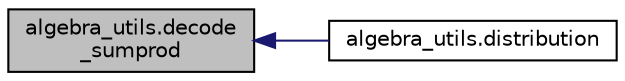 digraph "algebra_utils.decode_sumprod"
{
  edge [fontname="Helvetica",fontsize="10",labelfontname="Helvetica",labelfontsize="10"];
  node [fontname="Helvetica",fontsize="10",shape=record];
  rankdir="LR";
  Node1 [label="algebra_utils.decode\l_sumprod",height=0.2,width=0.4,color="black", fillcolor="grey75", style="filled", fontcolor="black"];
  Node1 -> Node2 [dir="back",color="midnightblue",fontsize="10",style="solid",fontname="Helvetica"];
  Node2 [label="algebra_utils.distribution",height=0.2,width=0.4,color="black", fillcolor="white", style="filled",URL="$namespacealgebra__utils.html#a300f11e6f5f631e6830d84a475f091b8"];
}
